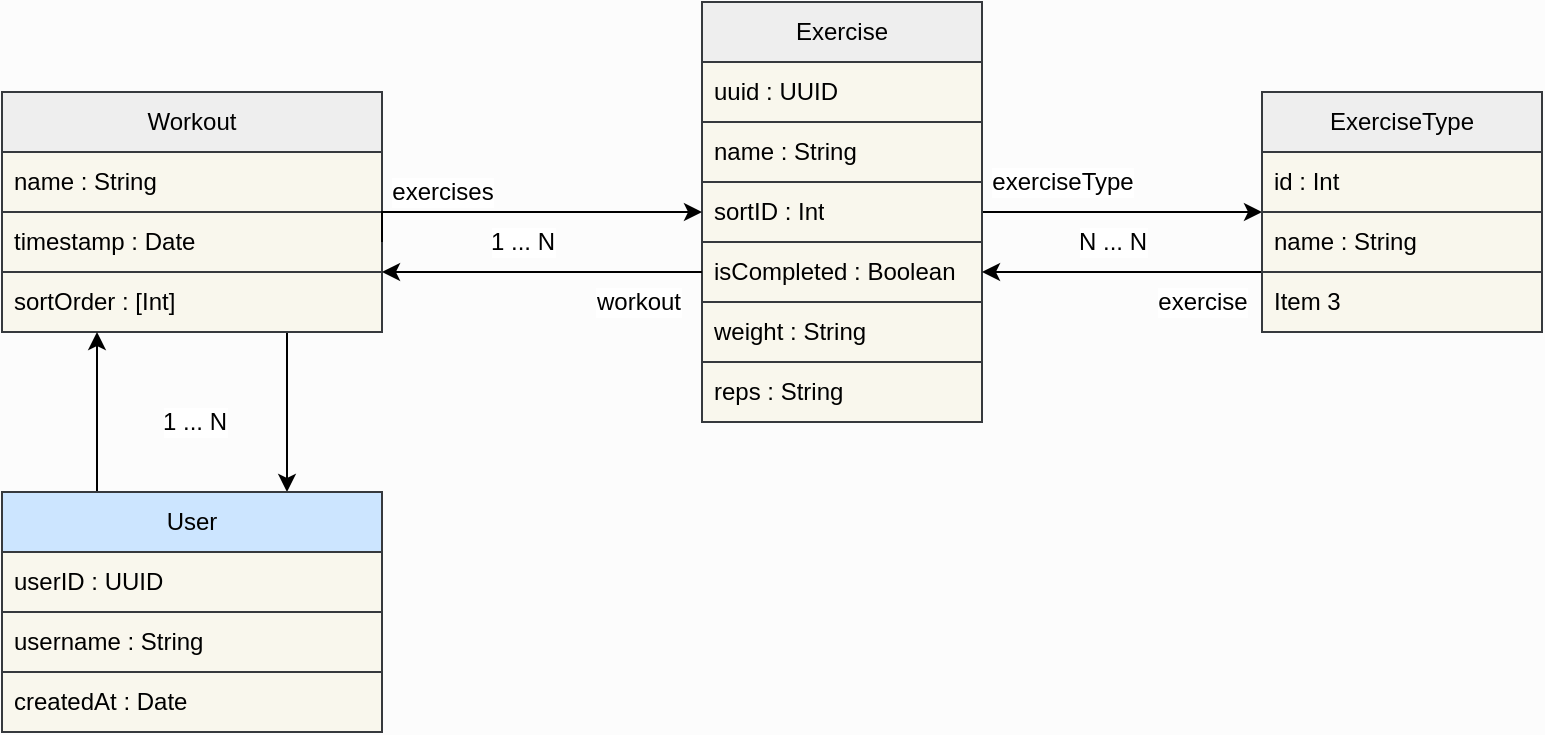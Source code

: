 <mxfile version="26.0.4">
  <diagram id="C5RBs43oDa-KdzZeNtuy" name="Page-1">
    <mxGraphModel dx="794" dy="1072" grid="1" gridSize="10" guides="1" tooltips="1" connect="1" arrows="1" fold="1" page="1" pageScale="1" pageWidth="827" pageHeight="1169" background="#FCFCFC" math="0" shadow="0">
      <root>
        <mxCell id="WIyWlLk6GJQsqaUBKTNV-0" />
        <mxCell id="WIyWlLk6GJQsqaUBKTNV-1" parent="WIyWlLk6GJQsqaUBKTNV-0" />
        <mxCell id="fa5Z45UsEzKI3t8nDVTB-35" style="edgeStyle=orthogonalEdgeStyle;rounded=0;orthogonalLoop=1;jettySize=auto;html=1;exitX=1;exitY=0.5;exitDx=0;exitDy=0;entryX=0;entryY=0.5;entryDx=0;entryDy=0;fontFamily=Helvetica;fontSize=12;fontColor=default;fontStyle=0;" edge="1" parent="WIyWlLk6GJQsqaUBKTNV-1" source="fa5Z45UsEzKI3t8nDVTB-4" target="fa5Z45UsEzKI3t8nDVTB-8">
          <mxGeometry relative="1" as="geometry" />
        </mxCell>
        <mxCell id="fa5Z45UsEzKI3t8nDVTB-37" value="N ... N" style="edgeLabel;html=1;align=center;verticalAlign=middle;resizable=0;points=[];strokeColor=default;fontFamily=Helvetica;fontSize=12;fontColor=default;fontStyle=0;fillColor=default;" vertex="1" connectable="0" parent="fa5Z45UsEzKI3t8nDVTB-35">
          <mxGeometry x="-0.073" relative="1" as="geometry">
            <mxPoint y="15" as="offset" />
          </mxGeometry>
        </mxCell>
        <mxCell id="fa5Z45UsEzKI3t8nDVTB-39" value="exerciseType" style="edgeLabel;html=1;align=center;verticalAlign=middle;resizable=0;points=[];strokeColor=default;fontFamily=Helvetica;fontSize=12;fontColor=default;fontStyle=0;fillColor=default;" vertex="1" connectable="0" parent="fa5Z45UsEzKI3t8nDVTB-35">
          <mxGeometry x="-0.6" relative="1" as="geometry">
            <mxPoint x="12" y="-15" as="offset" />
          </mxGeometry>
        </mxCell>
        <mxCell id="fa5Z45UsEzKI3t8nDVTB-4" value="Exercise" style="swimlane;fontStyle=0;childLayout=stackLayout;horizontal=1;startSize=30;horizontalStack=0;resizeParent=1;resizeParentMax=0;resizeLast=0;collapsible=1;marginBottom=0;whiteSpace=wrap;html=1;fillColor=#eeeeee;strokeColor=#36393d;" vertex="1" parent="WIyWlLk6GJQsqaUBKTNV-1">
          <mxGeometry x="400" y="340" width="140" height="210" as="geometry" />
        </mxCell>
        <mxCell id="fa5Z45UsEzKI3t8nDVTB-5" value="uuid : UUID" style="text;align=left;verticalAlign=middle;spacingLeft=4;spacingRight=4;overflow=hidden;points=[[0,0.5],[1,0.5]];portConstraint=eastwest;rotatable=0;whiteSpace=wrap;html=1;fillColor=#f9f7ed;strokeColor=#36393d;" vertex="1" parent="fa5Z45UsEzKI3t8nDVTB-4">
          <mxGeometry y="30" width="140" height="30" as="geometry" />
        </mxCell>
        <mxCell id="fa5Z45UsEzKI3t8nDVTB-6" value="name : String" style="text;align=left;verticalAlign=middle;spacingLeft=4;spacingRight=4;overflow=hidden;points=[[0,0.5],[1,0.5]];portConstraint=eastwest;rotatable=0;whiteSpace=wrap;html=1;fillColor=#f9f7ed;strokeColor=#36393d;" vertex="1" parent="fa5Z45UsEzKI3t8nDVTB-4">
          <mxGeometry y="60" width="140" height="30" as="geometry" />
        </mxCell>
        <mxCell id="fa5Z45UsEzKI3t8nDVTB-7" value="sortID : Int" style="text;align=left;verticalAlign=middle;spacingLeft=4;spacingRight=4;overflow=hidden;points=[[0,0.5],[1,0.5]];portConstraint=eastwest;rotatable=0;whiteSpace=wrap;html=1;fillColor=#f9f7ed;strokeColor=#36393d;" vertex="1" parent="fa5Z45UsEzKI3t8nDVTB-4">
          <mxGeometry y="90" width="140" height="30" as="geometry" />
        </mxCell>
        <mxCell id="fa5Z45UsEzKI3t8nDVTB-22" value="isCompleted : Boolean" style="text;align=left;verticalAlign=middle;spacingLeft=4;spacingRight=4;overflow=hidden;points=[[0,0.5],[1,0.5]];portConstraint=eastwest;rotatable=0;whiteSpace=wrap;html=1;fillColor=#f9f7ed;strokeColor=#36393d;" vertex="1" parent="fa5Z45UsEzKI3t8nDVTB-4">
          <mxGeometry y="120" width="140" height="30" as="geometry" />
        </mxCell>
        <mxCell id="fa5Z45UsEzKI3t8nDVTB-23" value="weight : String" style="text;align=left;verticalAlign=middle;spacingLeft=4;spacingRight=4;overflow=hidden;points=[[0,0.5],[1,0.5]];portConstraint=eastwest;rotatable=0;whiteSpace=wrap;html=1;fillColor=#f9f7ed;strokeColor=#36393d;" vertex="1" parent="fa5Z45UsEzKI3t8nDVTB-4">
          <mxGeometry y="150" width="140" height="30" as="geometry" />
        </mxCell>
        <mxCell id="fa5Z45UsEzKI3t8nDVTB-24" value="reps : String" style="text;align=left;verticalAlign=middle;spacingLeft=4;spacingRight=4;overflow=hidden;points=[[0,0.5],[1,0.5]];portConstraint=eastwest;rotatable=0;whiteSpace=wrap;html=1;fillColor=#f9f7ed;strokeColor=#36393d;" vertex="1" parent="fa5Z45UsEzKI3t8nDVTB-4">
          <mxGeometry y="180" width="140" height="30" as="geometry" />
        </mxCell>
        <mxCell id="fa5Z45UsEzKI3t8nDVTB-36" style="edgeStyle=orthogonalEdgeStyle;rounded=0;orthogonalLoop=1;jettySize=auto;html=1;exitX=0;exitY=0.75;exitDx=0;exitDy=0;entryX=1;entryY=0.5;entryDx=0;entryDy=0;fontFamily=Helvetica;fontSize=12;fontColor=default;fontStyle=0;" edge="1" parent="WIyWlLk6GJQsqaUBKTNV-1" source="fa5Z45UsEzKI3t8nDVTB-8" target="fa5Z45UsEzKI3t8nDVTB-22">
          <mxGeometry relative="1" as="geometry" />
        </mxCell>
        <mxCell id="fa5Z45UsEzKI3t8nDVTB-40" value="exercise" style="edgeLabel;html=1;align=center;verticalAlign=middle;resizable=0;points=[];strokeColor=default;fontFamily=Helvetica;fontSize=12;fontColor=default;fontStyle=0;fillColor=default;" vertex="1" connectable="0" parent="fa5Z45UsEzKI3t8nDVTB-36">
          <mxGeometry x="-0.614" y="3" relative="1" as="geometry">
            <mxPoint x="-3" y="12" as="offset" />
          </mxGeometry>
        </mxCell>
        <mxCell id="fa5Z45UsEzKI3t8nDVTB-8" value="ExerciseType" style="swimlane;fontStyle=0;childLayout=stackLayout;horizontal=1;startSize=30;horizontalStack=0;resizeParent=1;resizeParentMax=0;resizeLast=0;collapsible=1;marginBottom=0;whiteSpace=wrap;html=1;fillColor=#eeeeee;strokeColor=#36393d;" vertex="1" parent="WIyWlLk6GJQsqaUBKTNV-1">
          <mxGeometry x="680" y="385" width="140" height="120" as="geometry" />
        </mxCell>
        <mxCell id="fa5Z45UsEzKI3t8nDVTB-9" value="id : Int" style="text;align=left;verticalAlign=middle;spacingLeft=4;spacingRight=4;overflow=hidden;points=[[0,0.5],[1,0.5]];portConstraint=eastwest;rotatable=0;whiteSpace=wrap;html=1;fillColor=#f9f7ed;strokeColor=#36393d;" vertex="1" parent="fa5Z45UsEzKI3t8nDVTB-8">
          <mxGeometry y="30" width="140" height="30" as="geometry" />
        </mxCell>
        <mxCell id="fa5Z45UsEzKI3t8nDVTB-10" value="name : String" style="text;align=left;verticalAlign=middle;spacingLeft=4;spacingRight=4;overflow=hidden;points=[[0,0.5],[1,0.5]];portConstraint=eastwest;rotatable=0;whiteSpace=wrap;html=1;fillColor=#f9f7ed;strokeColor=#36393d;" vertex="1" parent="fa5Z45UsEzKI3t8nDVTB-8">
          <mxGeometry y="60" width="140" height="30" as="geometry" />
        </mxCell>
        <mxCell id="fa5Z45UsEzKI3t8nDVTB-11" value="Item 3" style="text;align=left;verticalAlign=middle;spacingLeft=4;spacingRight=4;overflow=hidden;points=[[0,0.5],[1,0.5]];portConstraint=eastwest;rotatable=0;whiteSpace=wrap;html=1;fillColor=#f9f7ed;strokeColor=#36393d;" vertex="1" parent="fa5Z45UsEzKI3t8nDVTB-8">
          <mxGeometry y="90" width="140" height="30" as="geometry" />
        </mxCell>
        <mxCell id="fa5Z45UsEzKI3t8nDVTB-46" style="edgeStyle=orthogonalEdgeStyle;rounded=0;orthogonalLoop=1;jettySize=auto;html=1;exitX=0.75;exitY=1;exitDx=0;exitDy=0;entryX=0.75;entryY=0;entryDx=0;entryDy=0;fontFamily=Helvetica;fontSize=12;fontColor=default;fontStyle=0;" edge="1" parent="WIyWlLk6GJQsqaUBKTNV-1" source="fa5Z45UsEzKI3t8nDVTB-12" target="fa5Z45UsEzKI3t8nDVTB-41">
          <mxGeometry relative="1" as="geometry" />
        </mxCell>
        <mxCell id="fa5Z45UsEzKI3t8nDVTB-12" value="Workout" style="swimlane;fontStyle=0;childLayout=stackLayout;horizontal=1;startSize=30;horizontalStack=0;resizeParent=1;resizeParentMax=0;resizeLast=0;collapsible=1;marginBottom=0;whiteSpace=wrap;html=1;fillColor=#eeeeee;strokeColor=#36393d;swimlaneLine=1;rounded=0;" vertex="1" parent="WIyWlLk6GJQsqaUBKTNV-1">
          <mxGeometry x="50" y="385" width="190" height="120" as="geometry" />
        </mxCell>
        <mxCell id="fa5Z45UsEzKI3t8nDVTB-13" value="name : String" style="text;align=left;verticalAlign=middle;spacingLeft=4;spacingRight=4;overflow=hidden;points=[[0,0.5],[1,0.5]];portConstraint=eastwest;rotatable=0;whiteSpace=wrap;html=1;fillColor=#f9f7ed;strokeColor=#36393d;" vertex="1" parent="fa5Z45UsEzKI3t8nDVTB-12">
          <mxGeometry y="30" width="190" height="30" as="geometry" />
        </mxCell>
        <mxCell id="fa5Z45UsEzKI3t8nDVTB-15" value="timestamp : Date" style="text;align=left;verticalAlign=middle;spacingLeft=4;spacingRight=4;overflow=hidden;points=[[0,0.5],[1,0.5]];portConstraint=eastwest;rotatable=0;whiteSpace=wrap;html=1;fillColor=#f9f7ed;strokeColor=#36393d;" vertex="1" parent="fa5Z45UsEzKI3t8nDVTB-12">
          <mxGeometry y="60" width="190" height="30" as="geometry" />
        </mxCell>
        <mxCell id="fa5Z45UsEzKI3t8nDVTB-14" value="sortOrder : [Int]" style="text;align=left;verticalAlign=middle;spacingLeft=4;spacingRight=4;overflow=hidden;points=[[0,0.5],[1,0.5]];portConstraint=eastwest;rotatable=0;whiteSpace=wrap;html=1;fillColor=#f9f7ed;strokeColor=#36393d;" vertex="1" parent="fa5Z45UsEzKI3t8nDVTB-12">
          <mxGeometry y="90" width="190" height="30" as="geometry" />
        </mxCell>
        <mxCell id="fa5Z45UsEzKI3t8nDVTB-25" style="edgeStyle=orthogonalEdgeStyle;rounded=0;orthogonalLoop=1;jettySize=auto;html=1;exitX=1;exitY=0.5;exitDx=0;exitDy=0;entryX=0;entryY=0.5;entryDx=0;entryDy=0;fontFamily=Helvetica;fontSize=12;fontColor=default;fontStyle=0;" edge="1" parent="WIyWlLk6GJQsqaUBKTNV-1" source="fa5Z45UsEzKI3t8nDVTB-15" target="fa5Z45UsEzKI3t8nDVTB-4">
          <mxGeometry relative="1" as="geometry">
            <Array as="points">
              <mxPoint x="240" y="445" />
            </Array>
          </mxGeometry>
        </mxCell>
        <mxCell id="fa5Z45UsEzKI3t8nDVTB-26" value="1 ... N" style="edgeLabel;html=1;align=center;verticalAlign=middle;resizable=0;points=[];strokeColor=default;fontFamily=Helvetica;fontSize=12;fontColor=default;fontStyle=0;fillColor=default;" vertex="1" connectable="0" parent="fa5Z45UsEzKI3t8nDVTB-25">
          <mxGeometry x="-0.187" y="1" relative="1" as="geometry">
            <mxPoint x="14" y="16" as="offset" />
          </mxGeometry>
        </mxCell>
        <mxCell id="fa5Z45UsEzKI3t8nDVTB-27" value="exercises" style="edgeLabel;html=1;align=center;verticalAlign=middle;resizable=0;points=[];strokeColor=default;fontFamily=Helvetica;fontSize=12;fontColor=default;fontStyle=0;fillColor=default;" vertex="1" connectable="0" parent="fa5Z45UsEzKI3t8nDVTB-25">
          <mxGeometry x="-0.107" y="2" relative="1" as="geometry">
            <mxPoint x="-33" y="-8" as="offset" />
          </mxGeometry>
        </mxCell>
        <mxCell id="fa5Z45UsEzKI3t8nDVTB-29" style="edgeStyle=orthogonalEdgeStyle;rounded=0;orthogonalLoop=1;jettySize=auto;html=1;exitX=0;exitY=0.5;exitDx=0;exitDy=0;entryX=1;entryY=0.75;entryDx=0;entryDy=0;fontFamily=Helvetica;fontSize=12;fontColor=default;fontStyle=0;" edge="1" parent="WIyWlLk6GJQsqaUBKTNV-1" source="fa5Z45UsEzKI3t8nDVTB-22" target="fa5Z45UsEzKI3t8nDVTB-12">
          <mxGeometry relative="1" as="geometry" />
        </mxCell>
        <mxCell id="fa5Z45UsEzKI3t8nDVTB-30" value="workout" style="edgeLabel;html=1;align=center;verticalAlign=middle;resizable=0;points=[];strokeColor=default;fontFamily=Helvetica;fontSize=12;fontColor=default;fontStyle=0;fillColor=default;" vertex="1" connectable="0" parent="fa5Z45UsEzKI3t8nDVTB-29">
          <mxGeometry x="-0.6" y="3" relative="1" as="geometry">
            <mxPoint y="12" as="offset" />
          </mxGeometry>
        </mxCell>
        <mxCell id="fa5Z45UsEzKI3t8nDVTB-45" style="edgeStyle=orthogonalEdgeStyle;rounded=0;orthogonalLoop=1;jettySize=auto;html=1;exitX=0.25;exitY=0;exitDx=0;exitDy=0;entryX=0.25;entryY=1;entryDx=0;entryDy=0;fontFamily=Helvetica;fontSize=12;fontColor=default;fontStyle=0;" edge="1" parent="WIyWlLk6GJQsqaUBKTNV-1" source="fa5Z45UsEzKI3t8nDVTB-41" target="fa5Z45UsEzKI3t8nDVTB-12">
          <mxGeometry relative="1" as="geometry" />
        </mxCell>
        <mxCell id="fa5Z45UsEzKI3t8nDVTB-47" value="1 ... N" style="edgeLabel;html=1;align=center;verticalAlign=middle;resizable=0;points=[];strokeColor=default;fontFamily=Helvetica;fontSize=12;fontColor=default;fontStyle=0;fillColor=default;" vertex="1" connectable="0" parent="fa5Z45UsEzKI3t8nDVTB-45">
          <mxGeometry x="-0.175" y="-3" relative="1" as="geometry">
            <mxPoint x="45" y="-2" as="offset" />
          </mxGeometry>
        </mxCell>
        <mxCell id="fa5Z45UsEzKI3t8nDVTB-41" value="User" style="swimlane;fontStyle=0;childLayout=stackLayout;horizontal=1;startSize=30;horizontalStack=0;resizeParent=1;resizeParentMax=0;resizeLast=0;collapsible=1;marginBottom=0;whiteSpace=wrap;html=1;fillColor=#cce5ff;strokeColor=#36393d;swimlaneLine=1;rounded=0;" vertex="1" parent="WIyWlLk6GJQsqaUBKTNV-1">
          <mxGeometry x="50" y="585" width="190" height="120" as="geometry" />
        </mxCell>
        <mxCell id="fa5Z45UsEzKI3t8nDVTB-43" value="userID : UUID" style="text;align=left;verticalAlign=middle;spacingLeft=4;spacingRight=4;overflow=hidden;points=[[0,0.5],[1,0.5]];portConstraint=eastwest;rotatable=0;whiteSpace=wrap;html=1;fillColor=#f9f7ed;strokeColor=#36393d;" vertex="1" parent="fa5Z45UsEzKI3t8nDVTB-41">
          <mxGeometry y="30" width="190" height="30" as="geometry" />
        </mxCell>
        <mxCell id="fa5Z45UsEzKI3t8nDVTB-42" value="username : String" style="text;align=left;verticalAlign=middle;spacingLeft=4;spacingRight=4;overflow=hidden;points=[[0,0.5],[1,0.5]];portConstraint=eastwest;rotatable=0;whiteSpace=wrap;html=1;fillColor=#f9f7ed;strokeColor=#36393d;" vertex="1" parent="fa5Z45UsEzKI3t8nDVTB-41">
          <mxGeometry y="60" width="190" height="30" as="geometry" />
        </mxCell>
        <mxCell id="fa5Z45UsEzKI3t8nDVTB-44" value="createdAt : Date" style="text;align=left;verticalAlign=middle;spacingLeft=4;spacingRight=4;overflow=hidden;points=[[0,0.5],[1,0.5]];portConstraint=eastwest;rotatable=0;whiteSpace=wrap;html=1;fillColor=#f9f7ed;strokeColor=#36393d;" vertex="1" parent="fa5Z45UsEzKI3t8nDVTB-41">
          <mxGeometry y="90" width="190" height="30" as="geometry" />
        </mxCell>
      </root>
    </mxGraphModel>
  </diagram>
</mxfile>
